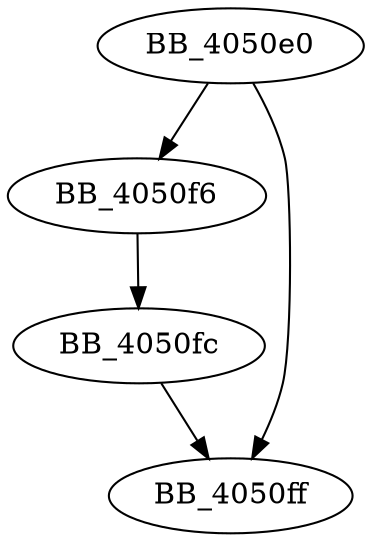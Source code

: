 DiGraph sub_4050E0{
BB_4050e0->BB_4050f6
BB_4050e0->BB_4050ff
BB_4050f6->BB_4050fc
BB_4050fc->BB_4050ff
}

